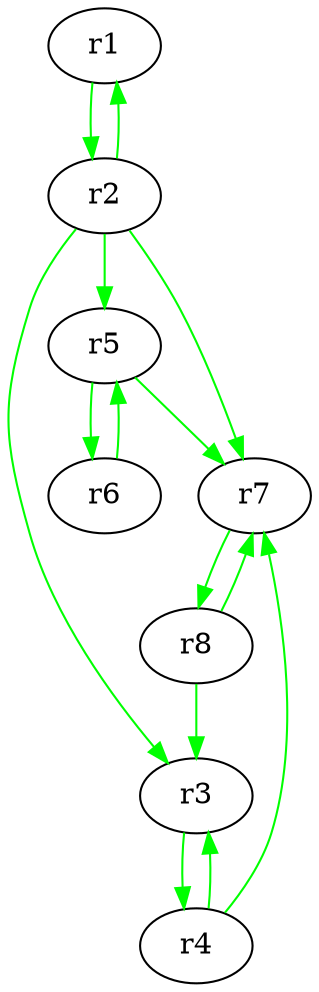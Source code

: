 DiGraph G {
"r1" 
"r2" 
"r3" 
"r4" 
"r5" 
"r6" 
"r7" 
"r8" 
"r1"->"r2" [color=green]
"r2"->"r1" [color=green]
"r2"->"r3" [color=green]
"r2"->"r5" [color=green]
"r2"->"r7" [color=green]
"r3"->"r4" [color=green]
"r4"->"r3" [color=green]
"r4"->"r7" [color=green]
"r5"->"r6" [color=green]
"r5"->"r7" [color=green]
"r6"->"r5" [color=green]
"r7"->"r8" [color=green]
"r8"->"r3" [color=green]
"r8"->"r7" [color=green]
}
